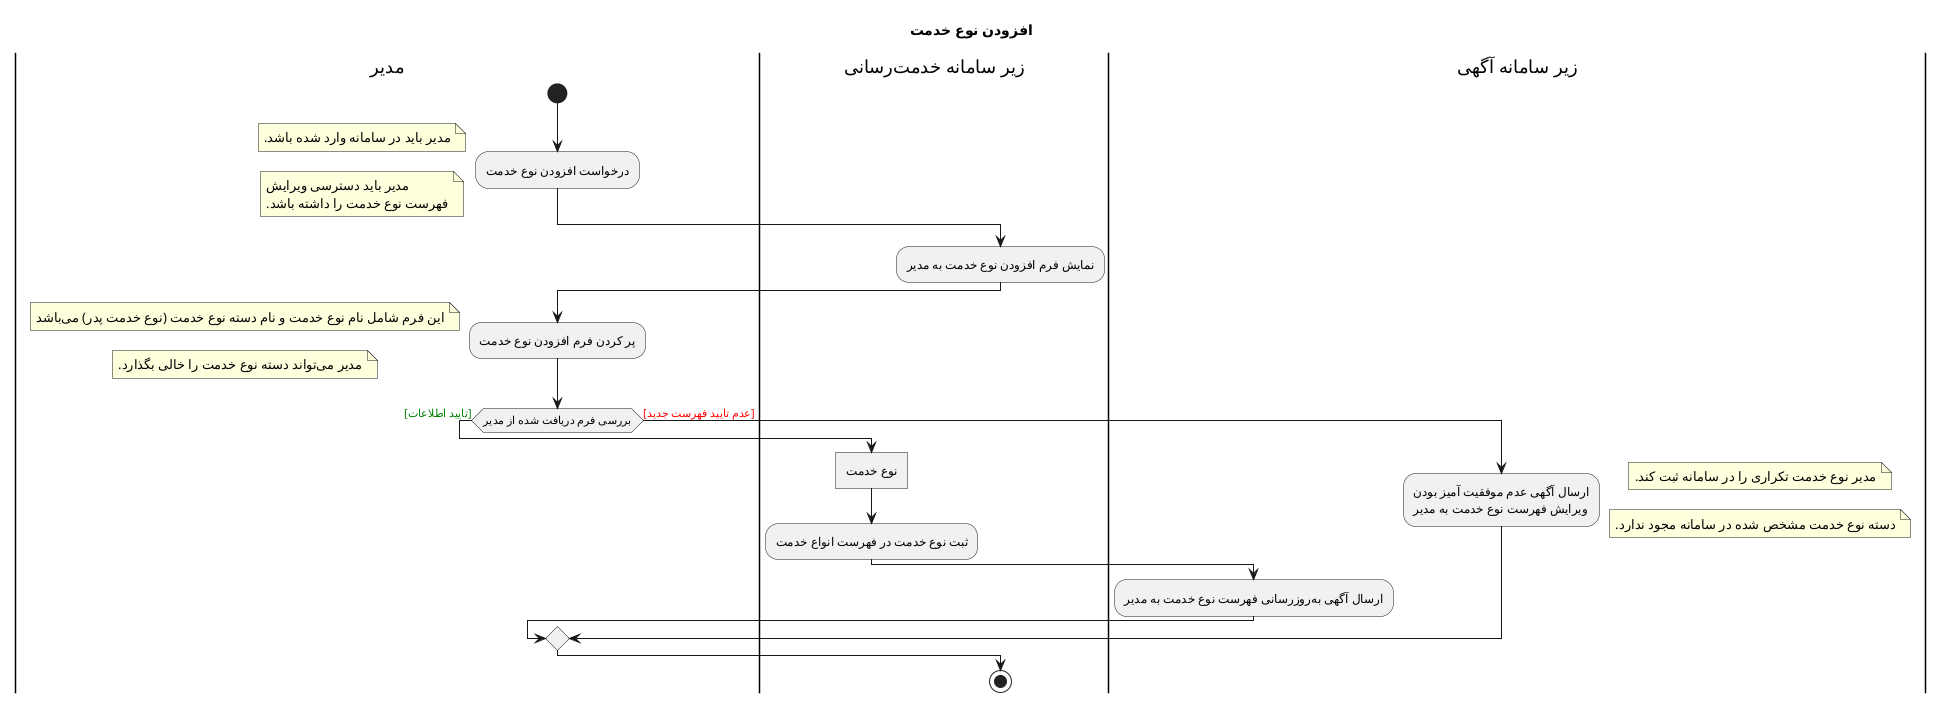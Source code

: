 @startuml ManagerAddSpeciaity
Title افزودن نوع خدمت
|مدیر|
start
:درخواست افزودن نوع خدمت;
note left: مدیر باید در سامانه وارد شده باشد.
note left : مدیر باید دسترسی ویرایش\nفهرست نوع خدمت را داشته باشد.
|زیر سامانه خدمت‌رسانی|
:نمایش فرم افزودن نوع خدمت به مدیر;
|مدیر|
:پر کردن فرم افزودن نوع خدمت;
note left: این فرم شامل نام نوع خدمت و نام دسته نوع خدمت (نوع خدمت پدر) می‌باشد
note left: مدیر می‌تواند دسته نوع خدمت را خالی بگذارد.
if (بررسی فرم دریافت شده از مدیر) then (<color:green>[تایید اطلاعات])
|زیر سامانه خدمت‌رسانی|
:نوع خدمت]
:ثبت نوع خدمت در فهرست انواع خدمت;
|زیر سامانه آگهی|
:ارسال آگهی به‌روزرسانی فهرست نوع خدمت به مدیر;
else (<color:red>[عدم تایید فهرست جدید])
|زیر سامانه آگهی|
:ارسال آگهی عدم موفقیت آمیز بودن\nویرایش فهرست نوع خدمت به مدیر;
note right: مدیر نوع خدمت تکراری را در سامانه ثبت کند.
note right: دسته نوع خدمت مشخص شده در سامانه مجود ندارد.
endif
|زیر سامانه خدمت‌رسانی|
stop
@enduml